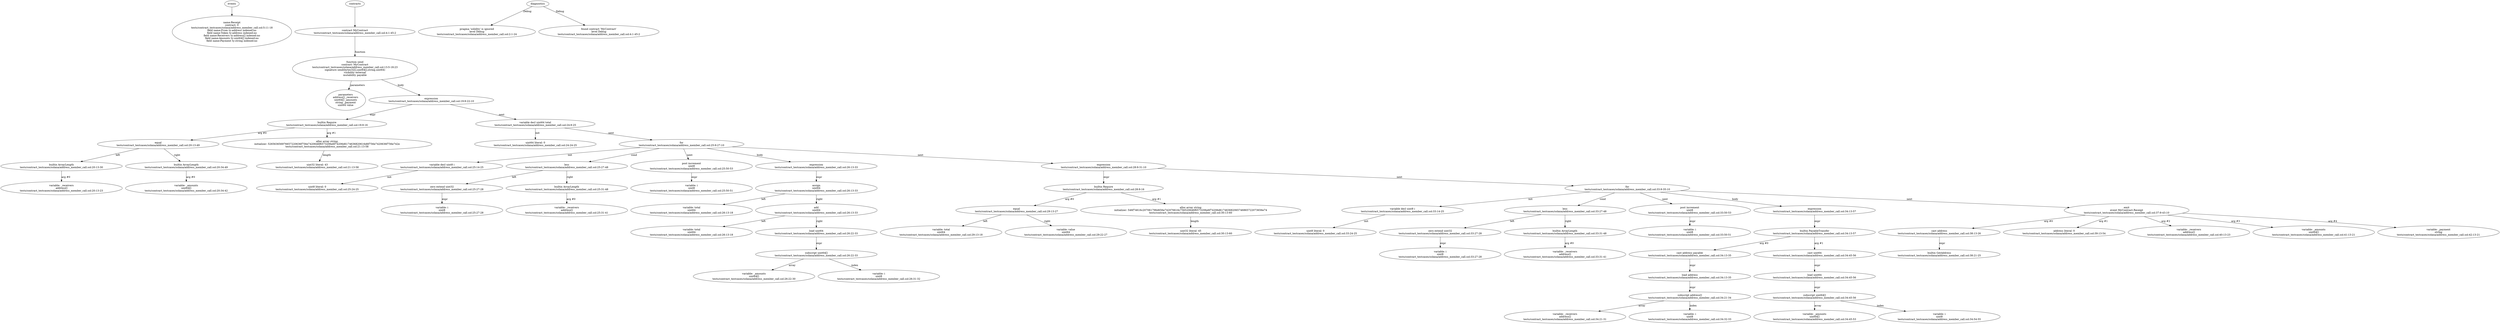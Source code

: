 strict digraph "tests/contract_testcases/solana/address_member_call.sol" {
	Receipt [label="name:Receipt\ncontract: 0\ntests/contract_testcases/solana/address_member_call.sol:5:11-18\nfield name:From ty:address indexed:no\nfield name:Token ty:address indexed:no\nfield name:Receivers ty:address[] indexed:no\nfield name:Amounts ty:uint64[] indexed:no\nfield name:Payment ty:string indexed:no"]
	contract [label="contract MyContract\ntests/contract_testcases/solana/address_member_call.sol:4:1-45:2"]
	send [label="function send\ncontract: MyContract\ntests/contract_testcases/solana/address_member_call.sol:13:5-18:23\nsignature send(bytes32[],uint64[],string,uint64)\nvisibility external\nmutability payable"]
	parameters [label="parameters\naddress[] _receivers\nuint64[] _amounts\nstring _payment\nuint64 value"]
	expr [label="expression\ntests/contract_testcases/solana/address_member_call.sol:19:9-22:10"]
	builtins [label="builtin Require\ntests/contract_testcases/solana/address_member_call.sol:19:9-16"]
	equal [label="equal\ntests/contract_testcases/solana/address_member_call.sol:20:13-49"]
	builtins_9 [label="builtin ArrayLength\ntests/contract_testcases/solana/address_member_call.sol:20:13-30"]
	variable [label="variable: _receivers\naddress[]\ntests/contract_testcases/solana/address_member_call.sol:20:13-23"]
	builtins_11 [label="builtin ArrayLength\ntests/contract_testcases/solana/address_member_call.sol:20:34-49"]
	variable_12 [label="variable: _amounts\nuint64[]\ntests/contract_testcases/solana/address_member_call.sol:20:34-42"]
	alloc_array [label="alloc array string\ninitializer: 526563656976657220636f756e7420646f6573206e6f74206d6174636820616d6f756e7420636f756e742e\ntests/contract_testcases/solana/address_member_call.sol:21:13-58"]
	number_literal [label="uint32 literal: 43\ntests/contract_testcases/solana/address_member_call.sol:21:13-58"]
	var_decl [label="variable decl uint64 total\ntests/contract_testcases/solana/address_member_call.sol:24:9-25"]
	number_literal_16 [label="uint64 literal: 0\ntests/contract_testcases/solana/address_member_call.sol:24:24-25"]
	for [label="for\ntests/contract_testcases/solana/address_member_call.sol:25:9-27:10"]
	var_decl_18 [label="variable decl uint8 i\ntests/contract_testcases/solana/address_member_call.sol:25:14-25"]
	number_literal_19 [label="uint8 literal: 0\ntests/contract_testcases/solana/address_member_call.sol:25:24-25"]
	less [label="less\ntests/contract_testcases/solana/address_member_call.sol:25:27-48"]
	zero_ext [label="zero extend uint32\ntests/contract_testcases/solana/address_member_call.sol:25:27-28"]
	variable_22 [label="variable: i\nuint8\ntests/contract_testcases/solana/address_member_call.sol:25:27-28"]
	builtins_23 [label="builtin ArrayLength\ntests/contract_testcases/solana/address_member_call.sol:25:31-48"]
	variable_24 [label="variable: _receivers\naddress[]\ntests/contract_testcases/solana/address_member_call.sol:25:31-41"]
	post_increment [label="post increment\nuint8\ntests/contract_testcases/solana/address_member_call.sol:25:50-53"]
	variable_26 [label="variable: i\nuint8\ntests/contract_testcases/solana/address_member_call.sol:25:50-51"]
	expr_27 [label="expression\ntests/contract_testcases/solana/address_member_call.sol:26:13-33"]
	assign [label="assign\nuint64\ntests/contract_testcases/solana/address_member_call.sol:26:13-33"]
	variable_29 [label="variable: total\nuint64\ntests/contract_testcases/solana/address_member_call.sol:26:13-18"]
	add [label="add\nuint64\ntests/contract_testcases/solana/address_member_call.sol:26:13-33"]
	variable_31 [label="variable: total\nuint64\ntests/contract_testcases/solana/address_member_call.sol:26:13-18"]
	load [label="load uint64\ntests/contract_testcases/solana/address_member_call.sol:26:22-33"]
	subscript [label="subscript uint64[]\ntests/contract_testcases/solana/address_member_call.sol:26:22-33"]
	variable_34 [label="variable: _amounts\nuint64[]\ntests/contract_testcases/solana/address_member_call.sol:26:22-30"]
	variable_35 [label="variable: i\nuint8\ntests/contract_testcases/solana/address_member_call.sol:26:31-32"]
	expr_36 [label="expression\ntests/contract_testcases/solana/address_member_call.sol:28:9-31:10"]
	builtins_37 [label="builtin Require\ntests/contract_testcases/solana/address_member_call.sol:28:9-16"]
	equal_38 [label="equal\ntests/contract_testcases/solana/address_member_call.sol:29:13-27"]
	variable_39 [label="variable: total\nuint64\ntests/contract_testcases/solana/address_member_call.sol:29:13-18"]
	variable_40 [label="variable: value\nuint64\ntests/contract_testcases/solana/address_member_call.sol:29:22-27"]
	alloc_array_41 [label="alloc array string\ninitializer: 546f74616c207061796d656e742076616c756520646f6573206e6f74206d617463682065746865722073656e74\ntests/contract_testcases/solana/address_member_call.sol:30:13-60"]
	number_literal_42 [label="uint32 literal: 45\ntests/contract_testcases/solana/address_member_call.sol:30:13-60"]
	for_43 [label="for\ntests/contract_testcases/solana/address_member_call.sol:33:9-35:10"]
	var_decl_44 [label="variable decl uint8 i\ntests/contract_testcases/solana/address_member_call.sol:33:14-25"]
	number_literal_45 [label="uint8 literal: 0\ntests/contract_testcases/solana/address_member_call.sol:33:24-25"]
	less_46 [label="less\ntests/contract_testcases/solana/address_member_call.sol:33:27-48"]
	zero_ext_47 [label="zero extend uint32\ntests/contract_testcases/solana/address_member_call.sol:33:27-28"]
	variable_48 [label="variable: i\nuint8\ntests/contract_testcases/solana/address_member_call.sol:33:27-28"]
	builtins_49 [label="builtin ArrayLength\ntests/contract_testcases/solana/address_member_call.sol:33:31-48"]
	variable_50 [label="variable: _receivers\naddress[]\ntests/contract_testcases/solana/address_member_call.sol:33:31-41"]
	post_increment_51 [label="post increment\nuint8\ntests/contract_testcases/solana/address_member_call.sol:33:50-53"]
	variable_52 [label="variable: i\nuint8\ntests/contract_testcases/solana/address_member_call.sol:33:50-51"]
	expr_53 [label="expression\ntests/contract_testcases/solana/address_member_call.sol:34:13-57"]
	builtins_54 [label="builtin PayableTransfer\ntests/contract_testcases/solana/address_member_call.sol:34:13-57"]
	cast [label="cast address payable\ntests/contract_testcases/solana/address_member_call.sol:34:13-35"]
	load_56 [label="load address\ntests/contract_testcases/solana/address_member_call.sol:34:13-35"]
	subscript_57 [label="subscript address[]\ntests/contract_testcases/solana/address_member_call.sol:34:21-34"]
	variable_58 [label="variable: _receivers\naddress[]\ntests/contract_testcases/solana/address_member_call.sol:34:21-31"]
	variable_59 [label="variable: i\nuint8\ntests/contract_testcases/solana/address_member_call.sol:34:32-33"]
	cast_60 [label="cast uint64\ntests/contract_testcases/solana/address_member_call.sol:34:45-56"]
	load_61 [label="load uint64\ntests/contract_testcases/solana/address_member_call.sol:34:45-56"]
	subscript_62 [label="subscript uint64[]\ntests/contract_testcases/solana/address_member_call.sol:34:45-56"]
	variable_63 [label="variable: _amounts\nuint64[]\ntests/contract_testcases/solana/address_member_call.sol:34:45-53"]
	variable_64 [label="variable: i\nuint8\ntests/contract_testcases/solana/address_member_call.sol:34:54-55"]
	emit [label="emit\nevent MyContract.Receipt\ntests/contract_testcases/solana/address_member_call.sol:37:9-43:10"]
	cast_66 [label="cast address\ntests/contract_testcases/solana/address_member_call.sol:38:13-26"]
	builtins_67 [label="builtin GetAddress\ntests/contract_testcases/solana/address_member_call.sol:38:21-25"]
	number_literal_68 [label="address literal: 0\ntests/contract_testcases/solana/address_member_call.sol:39:13-54"]
	variable_69 [label="variable: _receivers\naddress[]\ntests/contract_testcases/solana/address_member_call.sol:40:13-23"]
	variable_70 [label="variable: _amounts\nuint64[]\ntests/contract_testcases/solana/address_member_call.sol:41:13-21"]
	variable_71 [label="variable: _payment\nstring\ntests/contract_testcases/solana/address_member_call.sol:42:13-21"]
	diagnostic [label="pragma 'solidity' is ignored\nlevel Debug\ntests/contract_testcases/solana/address_member_call.sol:2:1-24"]
	diagnostic_74 [label="found contract 'MyContract'\nlevel Debug\ntests/contract_testcases/solana/address_member_call.sol:4:1-45:2"]
	events -> Receipt
	contracts -> contract
	contract -> send [label="function"]
	send -> parameters [label="parameters"]
	send -> expr [label="body"]
	expr -> builtins [label="expr"]
	builtins -> equal [label="arg #0"]
	equal -> builtins_9 [label="left"]
	builtins_9 -> variable [label="arg #0"]
	equal -> builtins_11 [label="right"]
	builtins_11 -> variable_12 [label="arg #0"]
	builtins -> alloc_array [label="arg #1"]
	alloc_array -> number_literal [label="length"]
	expr -> var_decl [label="next"]
	var_decl -> number_literal_16 [label="init"]
	var_decl -> for [label="next"]
	for -> var_decl_18 [label="init"]
	var_decl_18 -> number_literal_19 [label="init"]
	for -> less [label="cond"]
	less -> zero_ext [label="left"]
	zero_ext -> variable_22 [label="expr"]
	less -> builtins_23 [label="right"]
	builtins_23 -> variable_24 [label="arg #0"]
	for -> post_increment [label="next"]
	post_increment -> variable_26 [label="expr"]
	for -> expr_27 [label="body"]
	expr_27 -> assign [label="expr"]
	assign -> variable_29 [label="left"]
	assign -> add [label="right"]
	add -> variable_31 [label="left"]
	add -> load [label="right"]
	load -> subscript [label="expr"]
	subscript -> variable_34 [label="array"]
	subscript -> variable_35 [label="index"]
	for -> expr_36 [label="next"]
	expr_36 -> builtins_37 [label="expr"]
	builtins_37 -> equal_38 [label="arg #0"]
	equal_38 -> variable_39 [label="left"]
	equal_38 -> variable_40 [label="right"]
	builtins_37 -> alloc_array_41 [label="arg #1"]
	alloc_array_41 -> number_literal_42 [label="length"]
	expr_36 -> for_43 [label="next"]
	for_43 -> var_decl_44 [label="init"]
	var_decl_44 -> number_literal_45 [label="init"]
	for_43 -> less_46 [label="cond"]
	less_46 -> zero_ext_47 [label="left"]
	zero_ext_47 -> variable_48 [label="expr"]
	less_46 -> builtins_49 [label="right"]
	builtins_49 -> variable_50 [label="arg #0"]
	for_43 -> post_increment_51 [label="next"]
	post_increment_51 -> variable_52 [label="expr"]
	for_43 -> expr_53 [label="body"]
	expr_53 -> builtins_54 [label="expr"]
	builtins_54 -> cast [label="arg #0"]
	cast -> load_56 [label="expr"]
	load_56 -> subscript_57 [label="expr"]
	subscript_57 -> variable_58 [label="array"]
	subscript_57 -> variable_59 [label="index"]
	builtins_54 -> cast_60 [label="arg #1"]
	cast_60 -> load_61 [label="expr"]
	load_61 -> subscript_62 [label="expr"]
	subscript_62 -> variable_63 [label="array"]
	subscript_62 -> variable_64 [label="index"]
	for_43 -> emit [label="next"]
	emit -> cast_66 [label="arg #0"]
	cast_66 -> builtins_67 [label="expr"]
	emit -> number_literal_68 [label="arg #1"]
	emit -> variable_69 [label="arg #2"]
	emit -> variable_70 [label="arg #3"]
	emit -> variable_71 [label="arg #4"]
	diagnostics -> diagnostic [label="Debug"]
	diagnostics -> diagnostic_74 [label="Debug"]
}
